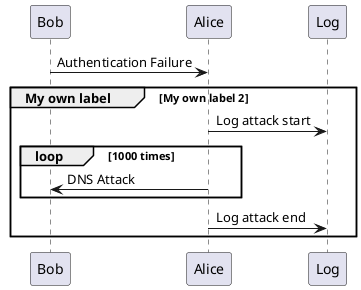 {
  "sha1": "6g55cxbv4rwsug2xhl02fam9986pvv1",
  "insertion": {
    "when": "2024-05-30T20:48:20.950Z",
    "user": "plantuml@gmail.com"
  }
}
@startuml
Bob -> Alice: Authentication Failure
group My own label [My own label 2]
	Alice -> Log : Log attack start
    loop 1000 times
        Alice -> Bob: DNS Attack
    end
	Alice -> Log : Log attack end
end
@enduml
